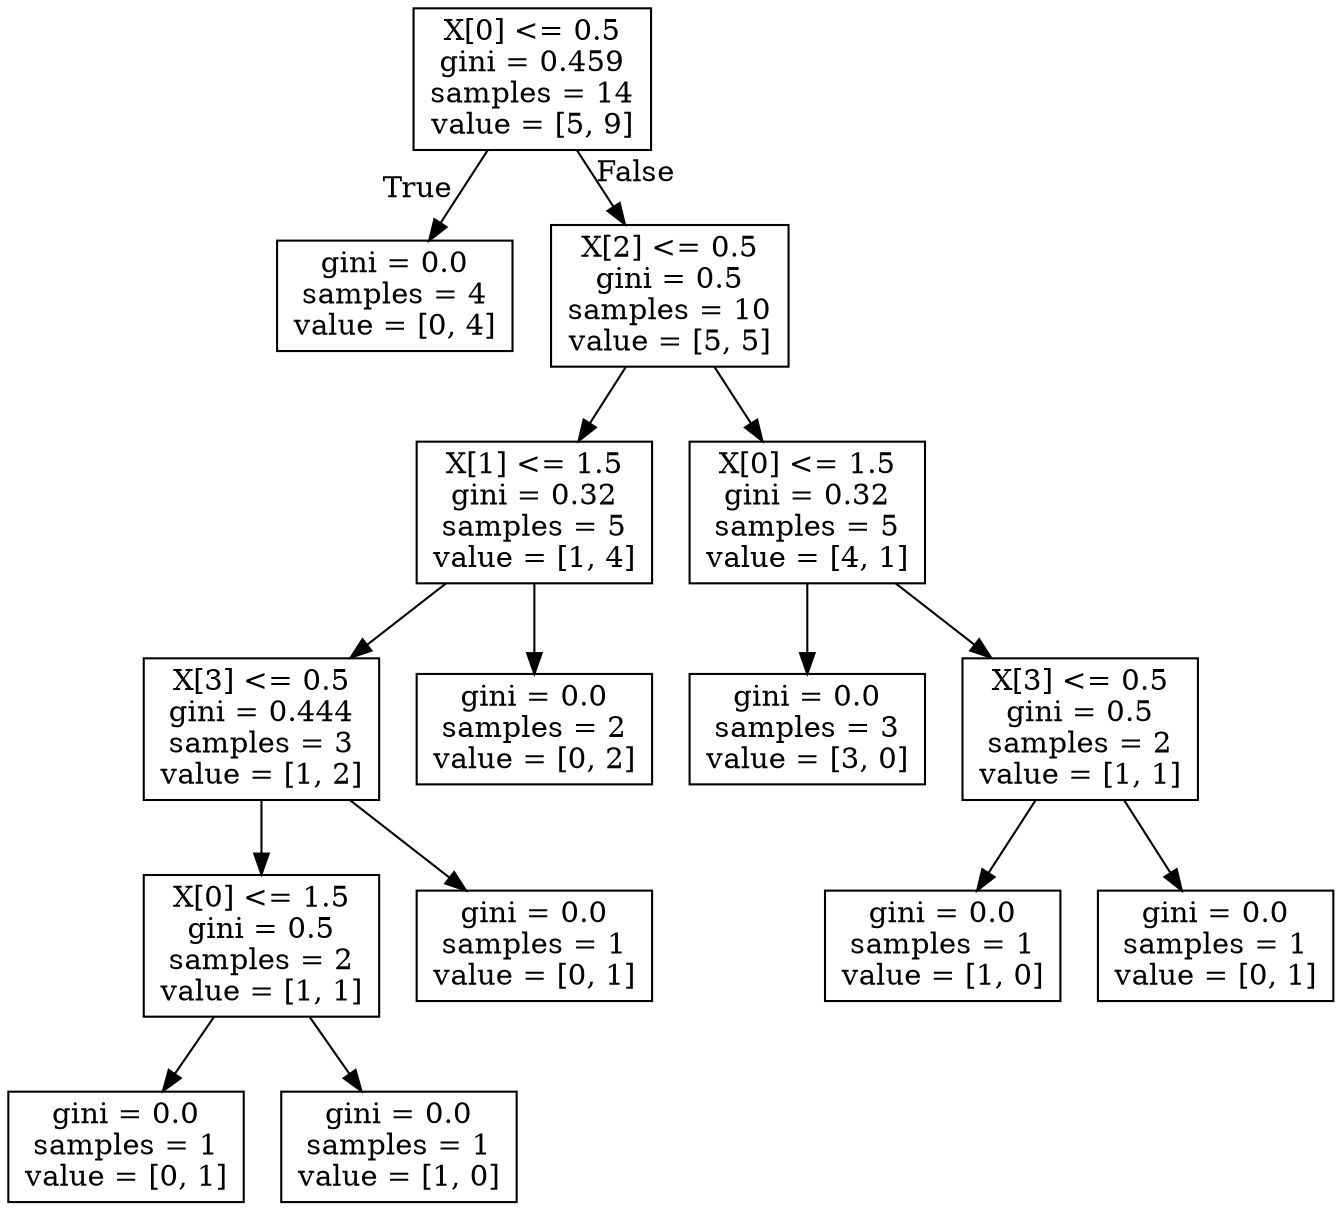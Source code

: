 digraph Tree {
node [shape=box] ;
0 [label="X[0] <= 0.5\ngini = 0.459\nsamples = 14\nvalue = [5, 9]"] ;
1 [label="gini = 0.0\nsamples = 4\nvalue = [0, 4]"] ;
0 -> 1 [labeldistance=2.5, labelangle=45, headlabel="True"] ;
2 [label="X[2] <= 0.5\ngini = 0.5\nsamples = 10\nvalue = [5, 5]"] ;
0 -> 2 [labeldistance=2.5, labelangle=-45, headlabel="False"] ;
3 [label="X[1] <= 1.5\ngini = 0.32\nsamples = 5\nvalue = [1, 4]"] ;
2 -> 3 ;
4 [label="X[3] <= 0.5\ngini = 0.444\nsamples = 3\nvalue = [1, 2]"] ;
3 -> 4 ;
5 [label="X[0] <= 1.5\ngini = 0.5\nsamples = 2\nvalue = [1, 1]"] ;
4 -> 5 ;
6 [label="gini = 0.0\nsamples = 1\nvalue = [0, 1]"] ;
5 -> 6 ;
7 [label="gini = 0.0\nsamples = 1\nvalue = [1, 0]"] ;
5 -> 7 ;
8 [label="gini = 0.0\nsamples = 1\nvalue = [0, 1]"] ;
4 -> 8 ;
9 [label="gini = 0.0\nsamples = 2\nvalue = [0, 2]"] ;
3 -> 9 ;
10 [label="X[0] <= 1.5\ngini = 0.32\nsamples = 5\nvalue = [4, 1]"] ;
2 -> 10 ;
11 [label="gini = 0.0\nsamples = 3\nvalue = [3, 0]"] ;
10 -> 11 ;
12 [label="X[3] <= 0.5\ngini = 0.5\nsamples = 2\nvalue = [1, 1]"] ;
10 -> 12 ;
13 [label="gini = 0.0\nsamples = 1\nvalue = [1, 0]"] ;
12 -> 13 ;
14 [label="gini = 0.0\nsamples = 1\nvalue = [0, 1]"] ;
12 -> 14 ;
}
